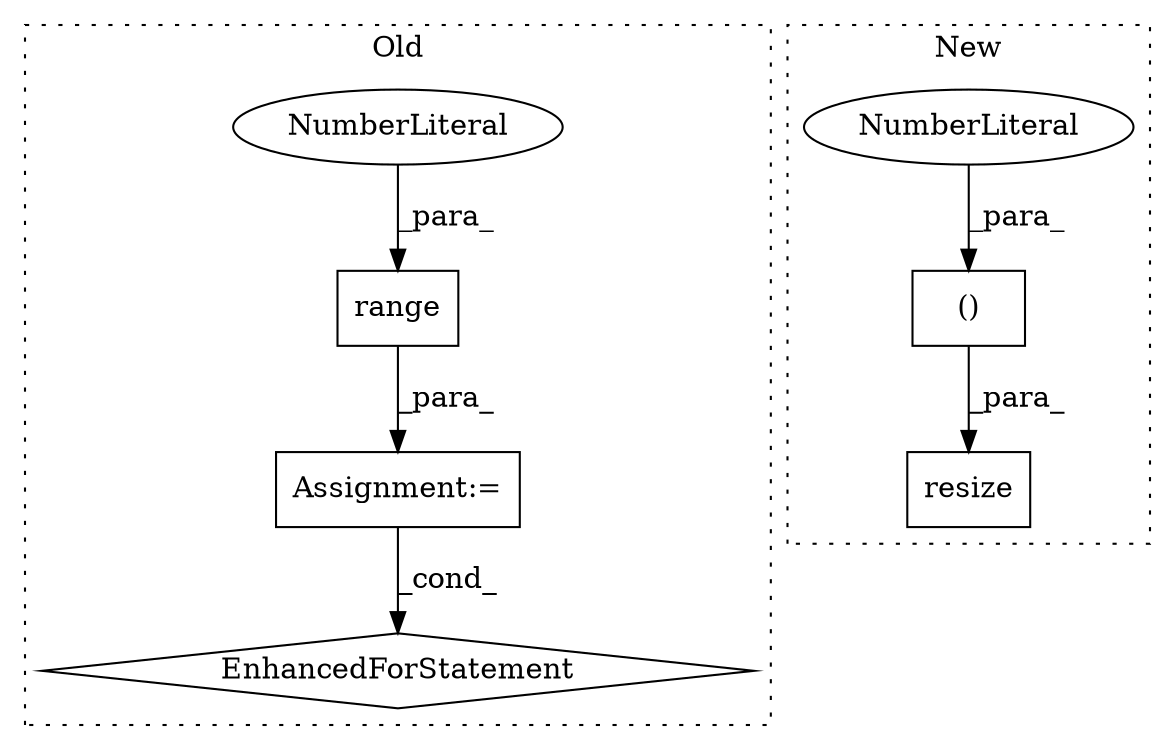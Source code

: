 digraph G {
subgraph cluster0 {
1 [label="range" a="32" s="6499,6508" l="6,1" shape="box"];
4 [label="EnhancedForStatement" a="70" s="6438,6509" l="53,2" shape="diamond"];
5 [label="NumberLiteral" a="34" s="6505" l="3" shape="ellipse"];
7 [label="Assignment:=" a="7" s="6438,6509" l="53,2" shape="box"];
label = "Old";
style="dotted";
}
subgraph cluster1 {
2 [label="resize" a="32" s="6086,6157" l="7,2" shape="box"];
3 [label="()" a="106" s="6105" l="52" shape="box"];
6 [label="NumberLiteral" a="34" s="6156" l="1" shape="ellipse"];
label = "New";
style="dotted";
}
1 -> 7 [label="_para_"];
3 -> 2 [label="_para_"];
5 -> 1 [label="_para_"];
6 -> 3 [label="_para_"];
7 -> 4 [label="_cond_"];
}